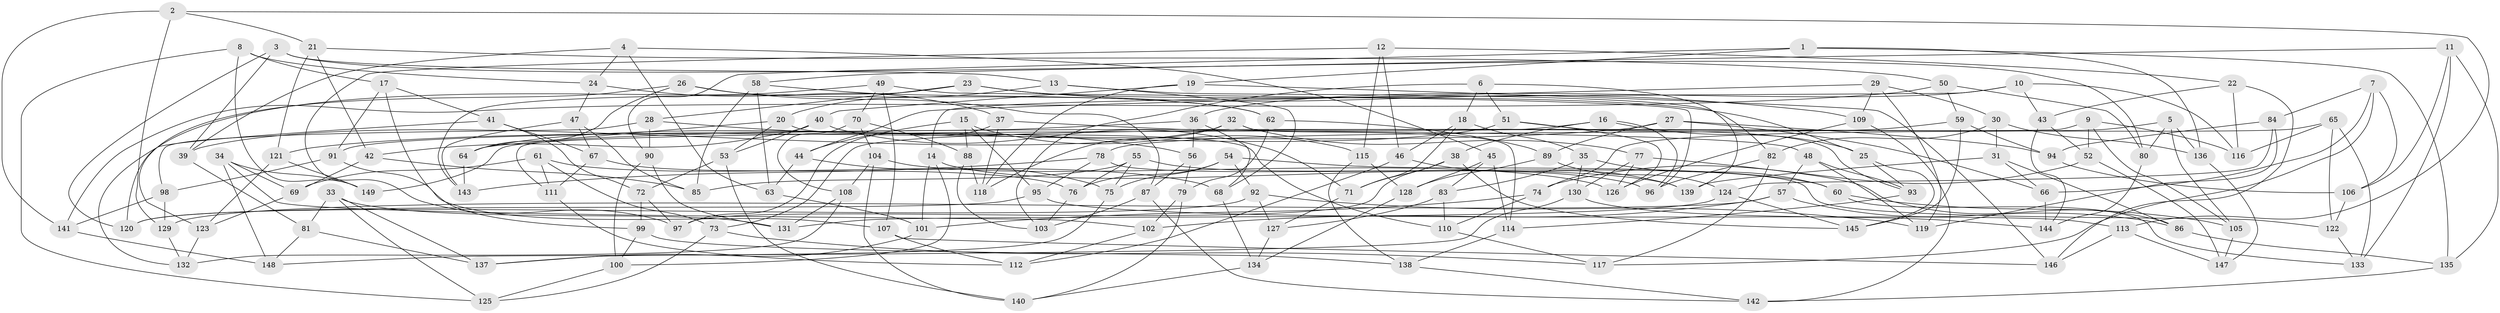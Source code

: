 // coarse degree distribution, {6: 0.4, 5: 0.13333333333333333, 9: 0.06666666666666667, 4: 0.11666666666666667, 8: 0.13333333333333333, 7: 0.1, 10: 0.05}
// Generated by graph-tools (version 1.1) at 2025/38/03/04/25 23:38:06]
// undirected, 149 vertices, 298 edges
graph export_dot {
  node [color=gray90,style=filled];
  1;
  2;
  3;
  4;
  5;
  6;
  7;
  8;
  9;
  10;
  11;
  12;
  13;
  14;
  15;
  16;
  17;
  18;
  19;
  20;
  21;
  22;
  23;
  24;
  25;
  26;
  27;
  28;
  29;
  30;
  31;
  32;
  33;
  34;
  35;
  36;
  37;
  38;
  39;
  40;
  41;
  42;
  43;
  44;
  45;
  46;
  47;
  48;
  49;
  50;
  51;
  52;
  53;
  54;
  55;
  56;
  57;
  58;
  59;
  60;
  61;
  62;
  63;
  64;
  65;
  66;
  67;
  68;
  69;
  70;
  71;
  72;
  73;
  74;
  75;
  76;
  77;
  78;
  79;
  80;
  81;
  82;
  83;
  84;
  85;
  86;
  87;
  88;
  89;
  90;
  91;
  92;
  93;
  94;
  95;
  96;
  97;
  98;
  99;
  100;
  101;
  102;
  103;
  104;
  105;
  106;
  107;
  108;
  109;
  110;
  111;
  112;
  113;
  114;
  115;
  116;
  117;
  118;
  119;
  120;
  121;
  122;
  123;
  124;
  125;
  126;
  127;
  128;
  129;
  130;
  131;
  132;
  133;
  134;
  135;
  136;
  137;
  138;
  139;
  140;
  141;
  142;
  143;
  144;
  145;
  146;
  147;
  148;
  149;
  1 -- 136;
  1 -- 90;
  1 -- 135;
  1 -- 19;
  2 -- 21;
  2 -- 141;
  2 -- 129;
  2 -- 113;
  3 -- 39;
  3 -- 120;
  3 -- 13;
  3 -- 80;
  4 -- 39;
  4 -- 24;
  4 -- 63;
  4 -- 45;
  5 -- 74;
  5 -- 80;
  5 -- 105;
  5 -- 136;
  6 -- 103;
  6 -- 18;
  6 -- 139;
  6 -- 51;
  7 -- 117;
  7 -- 106;
  7 -- 66;
  7 -- 84;
  8 -- 149;
  8 -- 125;
  8 -- 24;
  8 -- 17;
  9 -- 105;
  9 -- 111;
  9 -- 116;
  9 -- 52;
  10 -- 36;
  10 -- 14;
  10 -- 116;
  10 -- 43;
  11 -- 58;
  11 -- 133;
  11 -- 106;
  11 -- 135;
  12 -- 97;
  12 -- 115;
  12 -- 46;
  12 -- 22;
  13 -- 20;
  13 -- 68;
  13 -- 82;
  14 -- 100;
  14 -- 101;
  14 -- 96;
  15 -- 88;
  15 -- 115;
  15 -- 95;
  15 -- 44;
  16 -- 38;
  16 -- 25;
  16 -- 149;
  16 -- 96;
  17 -- 41;
  17 -- 91;
  17 -- 99;
  18 -- 35;
  18 -- 71;
  18 -- 46;
  19 -- 146;
  19 -- 40;
  19 -- 118;
  20 -- 64;
  20 -- 110;
  20 -- 53;
  21 -- 42;
  21 -- 50;
  21 -- 121;
  22 -- 116;
  22 -- 43;
  22 -- 146;
  23 -- 109;
  23 -- 143;
  23 -- 25;
  23 -- 28;
  24 -- 37;
  24 -- 47;
  25 -- 145;
  25 -- 93;
  26 -- 62;
  26 -- 87;
  26 -- 123;
  26 -- 64;
  27 -- 94;
  27 -- 121;
  27 -- 89;
  27 -- 66;
  28 -- 90;
  28 -- 98;
  28 -- 56;
  29 -- 119;
  29 -- 30;
  29 -- 109;
  29 -- 44;
  30 -- 82;
  30 -- 31;
  30 -- 136;
  31 -- 66;
  31 -- 86;
  31 -- 139;
  32 -- 114;
  32 -- 77;
  32 -- 39;
  32 -- 118;
  33 -- 125;
  33 -- 131;
  33 -- 137;
  33 -- 81;
  34 -- 148;
  34 -- 149;
  34 -- 102;
  34 -- 69;
  35 -- 83;
  35 -- 60;
  35 -- 130;
  36 -- 68;
  36 -- 56;
  36 -- 91;
  37 -- 118;
  37 -- 48;
  37 -- 97;
  38 -- 145;
  38 -- 97;
  38 -- 71;
  39 -- 81;
  40 -- 42;
  40 -- 71;
  40 -- 53;
  41 -- 67;
  41 -- 132;
  41 -- 72;
  42 -- 85;
  42 -- 69;
  43 -- 52;
  43 -- 144;
  44 -- 75;
  44 -- 63;
  45 -- 114;
  45 -- 83;
  45 -- 128;
  46 -- 112;
  46 -- 139;
  47 -- 143;
  47 -- 67;
  47 -- 85;
  48 -- 119;
  48 -- 93;
  48 -- 57;
  49 -- 107;
  49 -- 70;
  49 -- 96;
  49 -- 120;
  50 -- 141;
  50 -- 80;
  50 -- 59;
  51 -- 64;
  51 -- 126;
  51 -- 93;
  52 -- 147;
  52 -- 74;
  53 -- 140;
  53 -- 72;
  54 -- 60;
  54 -- 75;
  54 -- 92;
  54 -- 76;
  55 -- 76;
  55 -- 75;
  55 -- 85;
  55 -- 139;
  56 -- 79;
  56 -- 87;
  57 -- 102;
  57 -- 86;
  57 -- 129;
  58 -- 63;
  58 -- 85;
  58 -- 62;
  59 -- 94;
  59 -- 78;
  59 -- 145;
  60 -- 105;
  60 -- 133;
  61 -- 111;
  61 -- 69;
  61 -- 68;
  61 -- 73;
  62 -- 89;
  62 -- 79;
  63 -- 101;
  64 -- 143;
  65 -- 73;
  65 -- 116;
  65 -- 133;
  65 -- 122;
  66 -- 144;
  67 -- 111;
  67 -- 76;
  68 -- 134;
  69 -- 123;
  70 -- 108;
  70 -- 104;
  70 -- 88;
  71 -- 127;
  72 -- 99;
  72 -- 97;
  73 -- 125;
  73 -- 117;
  74 -- 101;
  74 -- 110;
  75 -- 137;
  76 -- 103;
  77 -- 126;
  77 -- 86;
  77 -- 130;
  78 -- 143;
  78 -- 95;
  78 -- 122;
  79 -- 102;
  79 -- 140;
  80 -- 144;
  81 -- 137;
  81 -- 148;
  82 -- 96;
  82 -- 117;
  83 -- 110;
  83 -- 127;
  84 -- 124;
  84 -- 94;
  84 -- 119;
  86 -- 135;
  87 -- 103;
  87 -- 142;
  88 -- 118;
  88 -- 103;
  89 -- 128;
  89 -- 124;
  90 -- 100;
  90 -- 131;
  91 -- 98;
  91 -- 107;
  92 -- 127;
  92 -- 119;
  92 -- 120;
  93 -- 114;
  94 -- 106;
  95 -- 113;
  95 -- 120;
  98 -- 129;
  98 -- 141;
  99 -- 100;
  99 -- 138;
  100 -- 125;
  101 -- 137;
  102 -- 112;
  104 -- 140;
  104 -- 126;
  104 -- 108;
  105 -- 147;
  106 -- 122;
  107 -- 112;
  107 -- 146;
  108 -- 131;
  108 -- 132;
  109 -- 126;
  109 -- 142;
  110 -- 117;
  111 -- 112;
  113 -- 147;
  113 -- 146;
  114 -- 138;
  115 -- 128;
  115 -- 138;
  121 -- 149;
  121 -- 123;
  122 -- 133;
  123 -- 132;
  124 -- 131;
  124 -- 145;
  127 -- 134;
  128 -- 134;
  129 -- 132;
  130 -- 144;
  130 -- 148;
  134 -- 140;
  135 -- 142;
  136 -- 147;
  138 -- 142;
  141 -- 148;
}
